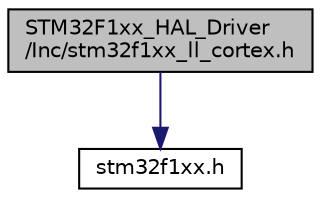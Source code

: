 digraph "STM32F1xx_HAL_Driver/Inc/stm32f1xx_ll_cortex.h"
{
 // LATEX_PDF_SIZE
  edge [fontname="Helvetica",fontsize="10",labelfontname="Helvetica",labelfontsize="10"];
  node [fontname="Helvetica",fontsize="10",shape=record];
  Node1 [label="STM32F1xx_HAL_Driver\l/Inc/stm32f1xx_ll_cortex.h",height=0.2,width=0.4,color="black", fillcolor="grey75", style="filled", fontcolor="black",tooltip="Header file of CORTEX LL module."];
  Node1 -> Node2 [color="midnightblue",fontsize="10",style="solid"];
  Node2 [label="stm32f1xx.h",height=0.2,width=0.4,color="black", fillcolor="white", style="filled",URL="$stm32f1xx_8h.html",tooltip="CMSIS STM32F1xx Device Peripheral Access Layer Header File."];
}
